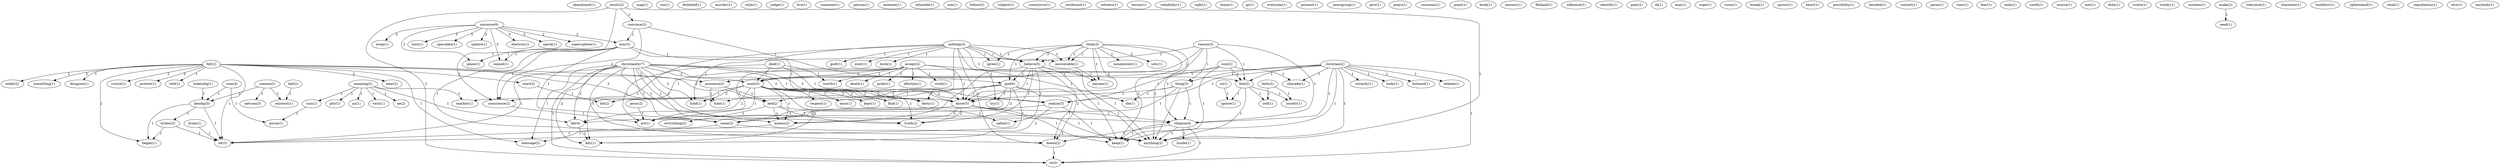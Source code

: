 digraph G {
  abandoned [ label="abandoned(1)" ];
  felt [ label="felt(2)" ];
  bear [ label="bear(2)" ];
  teddy [ label="teddy(2)" ];
  something [ label="something(1)" ];
  disagree [ label="disagree(1)" ];
  crutch [ label="crutch(1)" ];
  protect [ label="protect(1)" ];
  presence [ label="presence(2)" ];
  start [ label="start(2)" ];
  told [ label="told(1)" ];
  bed [ label="bed(2)" ];
  tyke [ label="tyke(1)" ];
  message [ label="message(2)" ];
  began [ label="began(1)" ];
  lot [ label="lot(3)" ];
  map [ label="map(1)" ];
  isn [ label="isn(1)" ];
  disbelief [ label="disbelief(1)" ];
  murder [ label="murder(1)" ];
  style [ label="style(1)" ];
  judge [ label="judge(1)" ];
  live [ label="live(1)" ];
  universe [ label="universe(6)" ];
  electron [ label="electron(1)" ];
  speck [ label="speck(1)" ];
  supersphere [ label="supersphere(1)" ];
  way [ label="way(3)" ];
  wrap [ label="wrap(1)" ];
  plane [ label="plane(1)" ];
  turn [ label="turn(1)" ];
  speculate [ label="speculate(1)" ];
  sphere [ label="sphere(1)" ];
  sequel [ label="sequel(1)" ];
  someone [ label="someone(1)" ];
  person [ label="person(1)" ];
  moment [ label="moment(1)" ];
  atlastele [ label="atlastele(1)" ];
  bskendig [ label="bskendig(1)" ];
  kendig [ label="kendig(3)" ];
  ose [ label="ose(1)" ];
  died [ label="died(1)" ];
  worth [ label="worth(1)" ];
  want [ label="want(3)" ];
  know [ label="know(5)" ];
  act [ label="act(1)" ];
  follow [ label="follow(2)" ];
  subject [ label="subject(1)" ];
  conclusive [ label="conclusive(1)" ];
  exists [ label="exists(2)" ];
  convince [ label="convince(2)" ];
  anything [ label="anything(2)" ];
  conscience [ label="conscience(2)" ];
  ve [ label="ve(3)" ];
  intolerant [ label="intolerant(1)" ];
  accept [ label="accept(2)" ];
  death [ label="death(1)" ];
  pride [ label="pride(1)" ];
  lifestyle [ label="lifestyle(1)" ];
  die [ label="die(1)" ];
  bit [ label="bit(2)" ];
  work [ label="work(1)" ];
  witness [ label="witness(1)" ];
  lesson [ label="lesson(1)" ];
  reliability [ label="reliability(1)" ];
  right [ label="right(1)" ];
  share [ label="share(1)" ];
  god [ label="god(6)" ];
  go [ label="go(1)" ];
  everyone [ label="everyone(1)" ];
  present [ label="present(1)" ];
  newsgroup [ label="newsgroup(1)" ];
  give [ label="give(1)" ];
  preys [ label="preys(1)" ];
  rousseau [ label="rousseau(1)" ];
  comme [ label="comme(2)" ];
  netcom [ label="netcom(3)" ];
  existent [ label="existent(1)" ];
  soul [ label="soul(2)" ];
  feel [ label="feel(2)" ];
  charade [ label="charade(1)" ];
  realize [ label="realize(3)" ];
  keep [ label="keep(1)" ];
  point [ label="point(1)" ];
  book [ label="book(1)" ];
  answer [ label="answer(1)" ];
  flatland [ label="flatland(1)" ];
  influence [ label="influence(1)" ];
  identify [ label="identify(1)" ];
  re [ label="re(1)" ];
  ignore [ label="ignore(1)" ];
  goes [ label="goes(1)" ];
  nothing [ label="nothing(3)" ];
  guilt [ label="guilt(1)" ];
  exist [ label="exist(1)" ];
  heck [ label="heck(1)" ];
  answerable [ label="answerable(1)" ];
  spree [ label="spree(1)" ];
  anyone [ label="anyone(1)" ];
  deity [ label="deity(1)" ];
  believe [ label="believe(5)" ];
  answerable [ label="answerable(1)" ];
  hold [ label="hold(1)" ];
  doesn [ label="doesn(2)" ];
  try [ label="try(1)" ];
  key [ label="key(1)" ];
  ok [ label="ok(1)" ];
  man [ label="man(1)" ];
  reason [ label="reason(3)" ];
  thing [ label="thing(3)" ];
  religion [ label="religion(4)" ];
  nope [ label="nope(1)" ];
  room [ label="room(1)" ];
  break [ label="break(1)" ];
  sprout [ label="sprout(1)" ];
  faith [ label="faith(2)" ];
  self [ label="self(1)" ];
  society [ label="society(1)" ];
  meaning [ label="meaning(2)" ];
  pity [ label="pity(1)" ];
  teaches [ label="teaches(1)" ];
  suis [ label="suis(1)" ];
  au [ label="au(1)" ];
  vaux [ label="vaux(1)" ];
  ne [ label="ne(2)" ];
  life [ label="life(4)" ];
  came [ label="came(2)" ];
  christian [ label="christian(2)" ];
  veracity [ label="veracity(1)" ];
  body [ label="body(1)" ];
  listened [ label="listened(1)" ];
  debate [ label="debate(1)" ];
  think [ label="think(3)" ];
  nonexistent [ label="nonexistent(1)" ];
  sets [ label="sets(1)" ];
  christianity [ label="christianity(7)" ];
  means [ label="means(2)" ];
  truth [ label="truth(2)" ];
  respect [ label="respect(1)" ];
  earn [ label="earn(1)" ];
  kept [ label="kept(1)" ];
  find [ label="find(1)" ];
  com [ label="com(4)" ];
  aucun [ label="aucun(1)" ];
  writes [ label="writes(2)" ];
  heart [ label="heart(1)" ];
  possibility [ label="possibility(1)" ];
  answer [ label="answer(1)" ];
  fait [ label="fait(2)" ];
  decided [ label="decided(1)" ];
  called [ label="called(1)" ];
  contact [ label="contact(1)" ];
  jason [ label="jason(1)" ];
  view [ label="view(1)" ];
  fear [ label="fear(1)" ];
  ends [ label="ends(1)" ];
  smith [ label="smith(1)" ];
  source [ label="source(1)" ];
  inside [ label="inside(1)" ];
  everything [ label="everything(2)" ];
  met [ label="met(1)" ];
  didn [ label="didn(1)" ];
  croire [ label="croire(1)" ];
  trinity [ label="trinity(1)" ];
  moslem [ label="moslem(1)" ];
  make [ label="make(2)" ];
  seed [ label="seed(1)" ];
  tolerance [ label="tolerance(1)" ];
  character [ label="character(1)" ];
  buddhist [ label="buddhist(1)" ];
  sphereland [ label="sphereland(1)" ];
  jesus [ label="jesus(2)" ];
  steal [ label="steal(1)" ];
  repudiation [ label="repudiation(1)" ];
  etre [ label="etre(1)" ];
  brian [ label="brian(1)" ];
  anybody [ label="anybody(1)" ];
  felt -> bear [ label="2" ];
  felt -> teddy [ label="2" ];
  felt -> something [ label="2" ];
  felt -> disagree [ label="1" ];
  felt -> crutch [ label="2" ];
  felt -> protect [ label="2" ];
  felt -> presence [ label="2" ];
  felt -> start [ label="1" ];
  felt -> told [ label="1" ];
  felt -> bed [ label="2" ];
  felt -> tyke [ label="2" ];
  felt -> message [ label="1" ];
  felt -> began [ label="1" ];
  felt -> lot [ label="1" ];
  universe -> electron [ label="3" ];
  universe -> speck [ label="3" ];
  universe -> supersphere [ label="2" ];
  universe -> way [ label="2" ];
  universe -> wrap [ label="2" ];
  universe -> plane [ label="2" ];
  universe -> turn [ label="3" ];
  universe -> speculate [ label="3" ];
  universe -> sphere [ label="2" ];
  universe -> sequel [ label="2" ];
  bskendig -> kendig [ label="1" ];
  died -> worth [ label="1" ];
  died -> want [ label="1" ];
  died -> know [ label="1" ];
  died -> act [ label="1" ];
  exists -> convince [ label="1" ];
  exists -> anything [ label="1" ];
  exists -> conscience [ label="1" ];
  exists -> ve [ label="1" ];
  accept -> worth [ label="1" ];
  accept -> death [ label="1" ];
  accept -> want [ label="1" ];
  accept -> pride [ label="1" ];
  accept -> lifestyle [ label="1" ];
  accept -> die [ label="1" ];
  accept -> know [ label="1" ];
  accept -> bit [ label="1" ];
  accept -> work [ label="1" ];
  accept -> act [ label="1" ];
  convince -> way [ label="1" ];
  convince -> god [ label="1" ];
  convince -> conscience [ label="1" ];
  comme -> netcom [ label="1" ];
  comme -> kendig [ label="1" ];
  comme -> existent [ label="1" ];
  soul -> presence [ label="1" ];
  soul -> feel [ label="1" ];
  soul -> charade [ label="1" ];
  soul -> realize [ label="1" ];
  soul -> keep [ label="1" ];
  re -> ignore [ label="1" ];
  nothing -> guilt [ label="1" ];
  nothing -> exist [ label="1" ];
  nothing -> heck [ label="1" ];
  nothing -> answerable [ label="1" ];
  nothing -> spree [ label="1" ];
  nothing -> anyone [ label="1" ];
  nothing -> deity [ label="1" ];
  nothing -> believe [ label="1" ];
  nothing -> answerable [ label="1" ];
  nothing -> hold [ label="1" ];
  nothing -> doesn [ label="1" ];
  nothing -> try [ label="1" ];
  nothing -> key [ label="1" ];
  reason -> want [ label="1" ];
  reason -> feel [ label="1" ];
  reason -> thing [ label="1" ];
  reason -> believe [ label="1" ];
  reason -> religion [ label="1" ];
  reason -> anything [ label="2" ];
  presence -> bed [ label="1" ];
  presence -> tyke [ label="1" ];
  faith -> self [ label="1" ];
  faith -> society [ label="1" ];
  meaning -> pity [ label="1" ];
  meaning -> teaches [ label="1" ];
  meaning -> suis [ label="1" ];
  meaning -> au [ label="1" ];
  meaning -> vaux [ label="1" ];
  meaning -> ne [ label="1" ];
  meaning -> life [ label="1" ];
  way -> plane [ label="1" ];
  way -> believe [ label="1" ];
  way -> know [ label="1" ];
  way -> came [ label="1" ];
  way -> anything [ label="1" ];
  way -> conscience [ label="1" ];
  way -> sequel [ label="1" ];
  christian -> want [ label="1" ];
  christian -> feel [ label="1" ];
  christian -> veracity [ label="1" ];
  christian -> body [ label="1" ];
  christian -> thing [ label="1" ];
  christian -> listened [ label="1" ];
  christian -> religion [ label="1" ];
  christian -> debate [ label="1" ];
  christian -> charade [ label="1" ];
  christian -> anything [ label="1" ];
  christian -> realize [ label="1" ];
  christian -> keep [ label="1" ];
  christian -> ve [ label="1" ];
  start -> bit [ label="1" ];
  think -> answerable [ label="1" ];
  think -> spree [ label="1" ];
  think -> anyone [ label="1" ];
  think -> nonexistent [ label="1" ];
  think -> believe [ label="3" ];
  think -> god [ label="1" ];
  think -> answerable [ label="1" ];
  think -> know [ label="2" ];
  think -> religion [ label="2" ];
  think -> sets [ label="2" ];
  think -> keep [ label="2" ];
  christianity -> want [ label="2" ];
  christianity -> deity [ label="2" ];
  christianity -> feel [ label="1" ];
  christianity -> know [ label="1" ];
  christianity -> religion [ label="1" ];
  christianity -> came [ label="1" ];
  christianity -> means [ label="1" ];
  christianity -> truth [ label="1" ];
  christianity -> hold [ label="2" ];
  christianity -> doesn [ label="1" ];
  christianity -> realize [ label="2" ];
  christianity -> message [ label="1" ];
  christianity -> lot [ label="1" ];
  christianity -> life [ label="2" ];
  christianity -> ve [ label="1" ];
  christianity -> key [ label="2" ];
  want -> deity [ label="2" ];
  want -> teaches [ label="1" ];
  want -> respect [ label="1" ];
  want -> know [ label="2" ];
  want -> earn [ label="1" ];
  want -> means [ label="1" ];
  want -> truth [ label="1" ];
  want -> hold [ label="2" ];
  want -> kept [ label="1" ];
  want -> act [ label="1" ];
  want -> realize [ label="2" ];
  want -> find [ label="1" ];
  want -> life [ label="2" ];
  want -> key [ label="2" ];
  answerable -> anyone [ label="1" ];
  com -> kendig [ label="1" ];
  com -> aucun [ label="1" ];
  kendig -> writes [ label="1" ];
  kendig -> began [ label="1" ];
  kendig -> lot [ label="1" ];
  feel -> ignore [ label="1" ];
  feel -> self [ label="1" ];
  feel -> society [ label="1" ];
  feel -> anything [ label="1" ];
  fait -> existent [ label="1" ];
  thing -> die [ label="1" ];
  thing -> know [ label="1" ];
  thing -> religion [ label="1" ];
  thing -> anything [ label="1" ];
  thing -> act [ label="1" ];
  believe -> god [ label="1" ];
  believe -> know [ label="1" ];
  believe -> means [ label="1" ];
  believe -> truth [ label="1" ];
  believe -> anything [ label="1" ];
  believe -> called [ label="1" ];
  believe -> doesn [ label="2" ];
  believe -> keep [ label="1" ];
  god -> know [ label="1" ];
  god -> came [ label="2" ];
  god -> bed [ label="1" ];
  god -> anything [ label="1" ];
  god -> tyke [ label="1" ];
  god -> doesn [ label="1" ];
  god -> conscience [ label="1" ];
  god -> try [ label="1" ];
  god -> lot [ label="1" ];
  know -> religion [ label="1" ];
  know -> came [ label="1" ];
  know -> means [ label="2" ];
  know -> truth [ label="2" ];
  know -> anything [ label="1" ];
  know -> keep [ label="1" ];
  religion -> anything [ label="1" ];
  religion -> doesn [ label="1" ];
  religion -> keep [ label="1" ];
  religion -> ve [ label="1" ];
  religion -> inside [ label="1" ];
  came -> anything [ label="1" ];
  came -> lot [ label="1" ];
  suis -> aucun [ label="1" ];
  bed -> means [ label="1" ];
  bed -> truth [ label="1" ];
  bed -> everything [ label="1" ];
  bed -> called [ label="1" ];
  means -> message [ label="1" ];
  make -> seed [ label="1" ];
  doesn -> ve [ label="1" ];
  conscience -> act [ label="1" ];
  jesus -> act [ label="1" ];
  realize -> keep [ label="1" ];
  realize -> life [ label="2" ];
  realize -> key [ label="2" ];
  writes -> began [ label="1" ];
  writes -> lot [ label="1" ];
  brian -> lot [ label="1" ];
  life -> key [ label="1" ];
}
